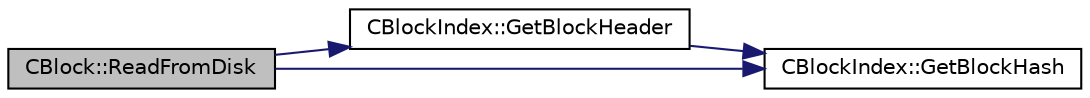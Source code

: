 digraph "CBlock::ReadFromDisk"
{
  edge [fontname="Helvetica",fontsize="10",labelfontname="Helvetica",labelfontsize="10"];
  node [fontname="Helvetica",fontsize="10",shape=record];
  rankdir="LR";
  Node215 [label="CBlock::ReadFromDisk",height=0.2,width=0.4,color="black", fillcolor="grey75", style="filled", fontcolor="black"];
  Node215 -> Node216 [color="midnightblue",fontsize="10",style="solid",fontname="Helvetica"];
  Node216 [label="CBlockIndex::GetBlockHeader",height=0.2,width=0.4,color="black", fillcolor="white", style="filled",URL="$d3/dbd/class_c_block_index.html#a476a76d3aec550ca8bc0c85450d93246"];
  Node216 -> Node217 [color="midnightblue",fontsize="10",style="solid",fontname="Helvetica"];
  Node217 [label="CBlockIndex::GetBlockHash",height=0.2,width=0.4,color="black", fillcolor="white", style="filled",URL="$d3/dbd/class_c_block_index.html#a98490a2788c65cdd6ae9002b004dd74c"];
  Node215 -> Node217 [color="midnightblue",fontsize="10",style="solid",fontname="Helvetica"];
}
